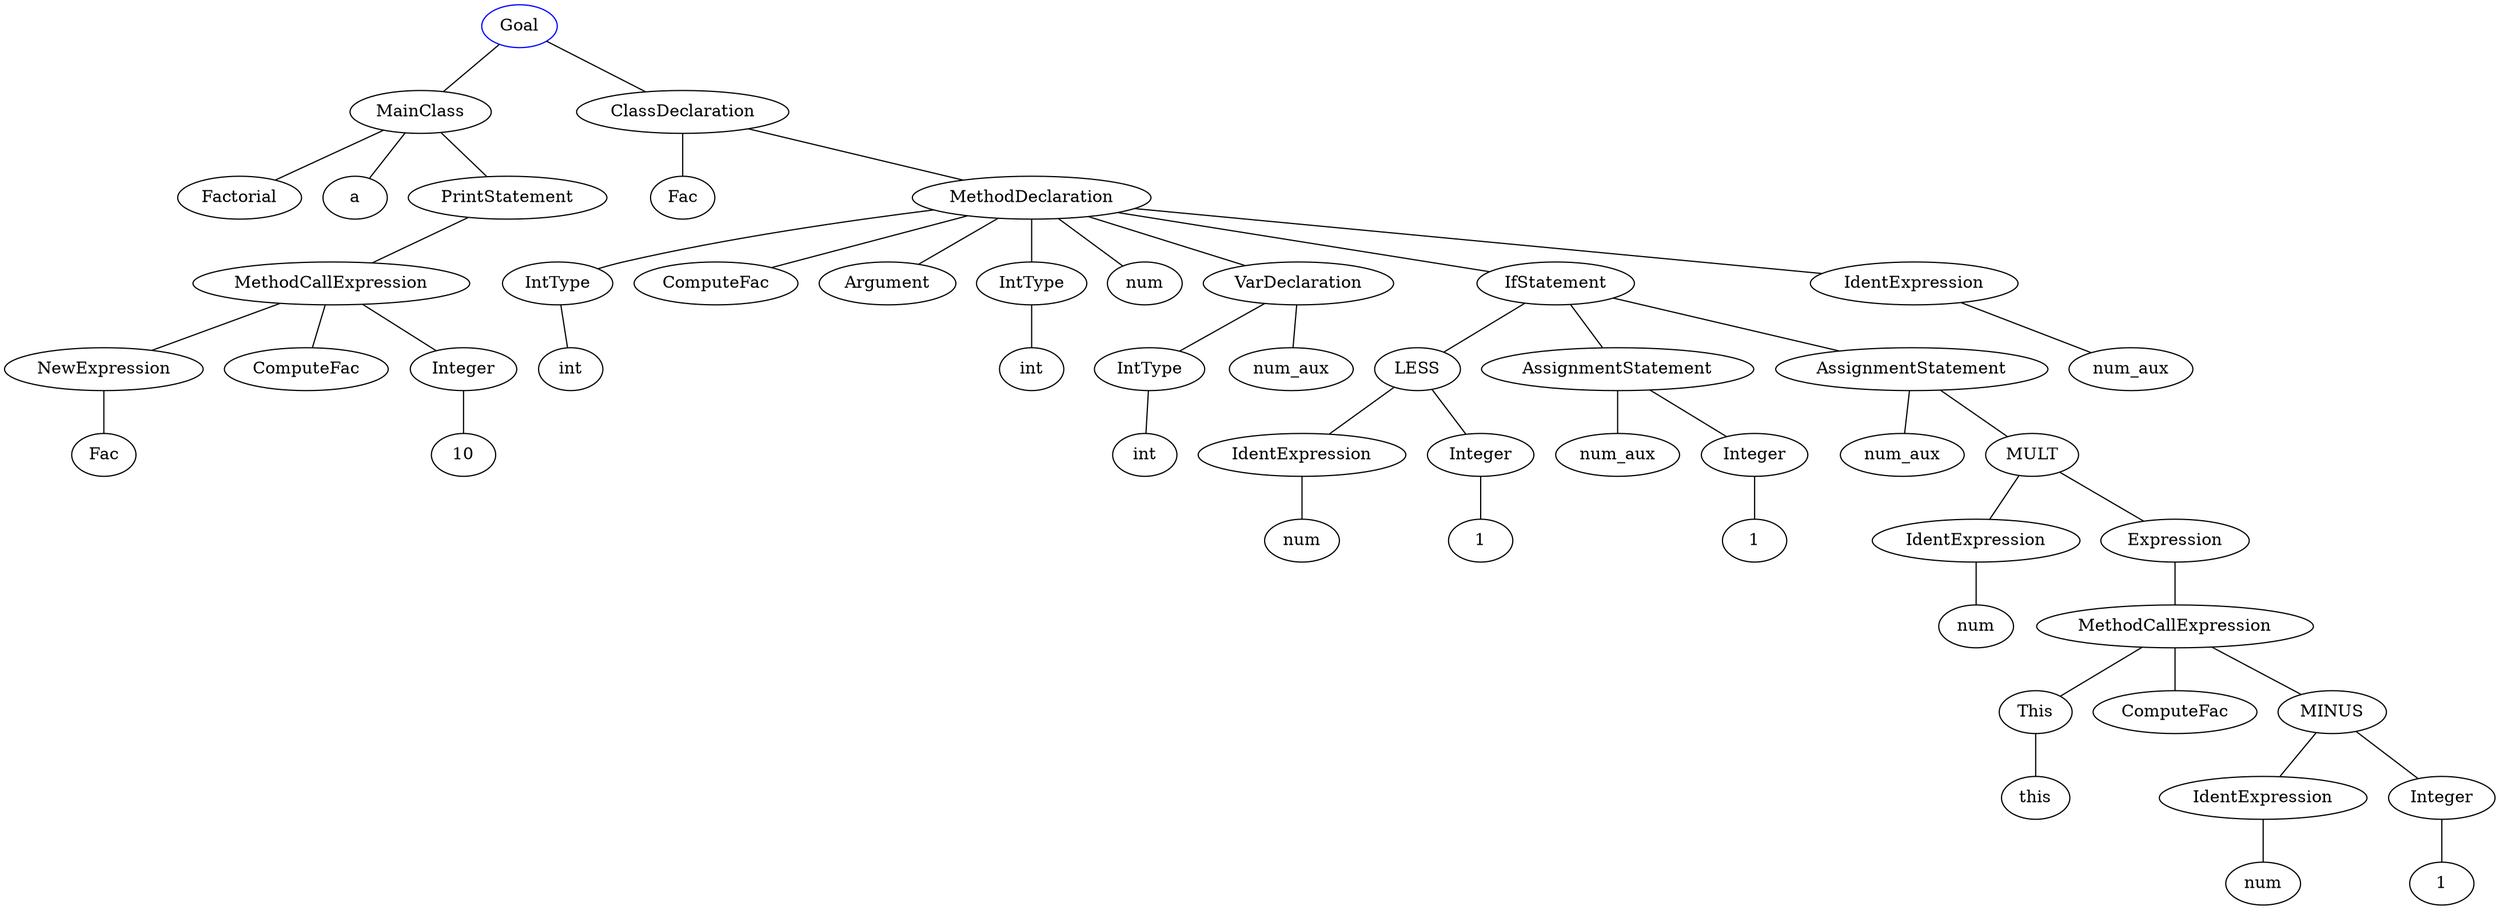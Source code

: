 graph Grammar{
0 [label="Goal"] [color=blue];
0 -- 1;
1 [label="MainClass"];
1 -- 2;
2 [label="Factorial"];
1 -- 3;
3 [label="a"];
1 -- 4;
4 [label="PrintStatement"];
4 -- 5;
5 [label="MethodCallExpression"];
5 -- 6;
6 [label="NewExpression"];
6 -- 7;
7 [label="Fac"];
5 -- 8;
8 [label="ComputeFac"];
5 -- 9;
9 [label="Integer"];
9 -- 10;
10 [label="10"];
0 -- 11;
11 [label="ClassDeclaration"];
11 -- 12;
12 [label="Fac"];
11 -- 13;
13 [label="MethodDeclaration"];
13 -- 14;
14 [label="IntType"];
15 [label="int"];
14 -- 15;
13 -- 16;
16 [label="ComputeFac"];
13 -- 17;
17 [label="Argument"];
13 -- 18;
18 [label="IntType"];
19 [label="int"];
18 -- 19;
13 -- 20;
20 [label="num"];
13 -- 21;
21 [label="VarDeclaration"];
21 -- 22;
22 [label="IntType"];
23 [label="int"];
22 -- 23;
21 -- 24;
24 [label="num_aux"];
13 -- 25;
25 [label="IfStatement"];
25 -- 26;
26 [label="LESS"];
26 -- 27;
27 [label="IdentExpression"];
27 -- 28;
28 [label="num"];
26 -- 29;
29 [label="Integer"];
29 -- 30;
30 [label="1"];
25 -- 31;
31 [label="AssignmentStatement"];
31 -- 32;
32 [label="num_aux"];
31 -- 33;
33 [label="Integer"];
33 -- 34;
34 [label="1"];
25 -- 35;
35 [label="AssignmentStatement"];
35 -- 36;
36 [label="num_aux"];
35 -- 37;
37 [label="MULT"];
37 -- 38;
38 [label="IdentExpression"];
38 -- 39;
39 [label="num"];
37 -- 40;
40 [label="Expression"];
40 -- 41;
41 [label="MethodCallExpression"];
41 -- 42;
42 [label="This"];
42 -- 43;
43 [label="this"];
41 -- 44;
44 [label="ComputeFac"];
41 -- 45;
45 [label="MINUS"];
45 -- 46;
46 [label="IdentExpression"];
46 -- 47;
47 [label="num"];
45 -- 48;
48 [label="Integer"];
48 -- 49;
49 [label="1"];
13 -- 50;
50 [label="IdentExpression"];
50 -- 51;
51 [label="num_aux"];
}